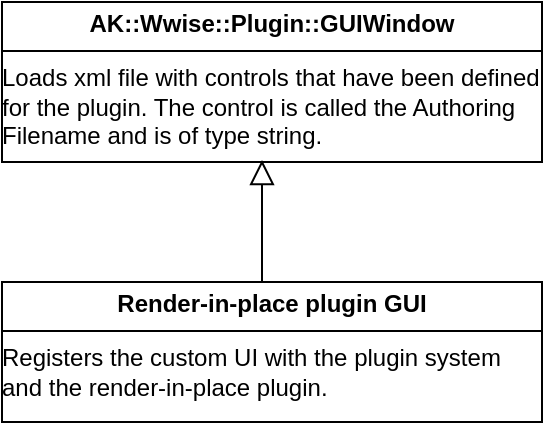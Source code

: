 <mxfile version="26.0.16">
  <diagram id="C5RBs43oDa-KdzZeNtuy" name="Page-1">
    <mxGraphModel dx="2029" dy="1110" grid="1" gridSize="10" guides="1" tooltips="1" connect="1" arrows="1" fold="1" page="1" pageScale="1" pageWidth="827" pageHeight="1169" math="0" shadow="0">
      <root>
        <mxCell id="WIyWlLk6GJQsqaUBKTNV-0" />
        <mxCell id="WIyWlLk6GJQsqaUBKTNV-1" parent="WIyWlLk6GJQsqaUBKTNV-0" />
        <mxCell id="UsuCnhHAHg_JXia3XkVa-7" value="&lt;p style=&quot;margin: 4px 0px 0px; text-align: center;&quot;&gt;&lt;b&gt;AK::Wwise::Plugin::GUIWindow&lt;/b&gt;&lt;/p&gt;&lt;hr size=&quot;1&quot; style=&quot;border-style:solid;&quot;&gt;&lt;div style=&quot;height:2px;&quot;&gt;Loads xml file with controls that have been defined for the plugin. The control is called the Authoring Filename and is of type string.&lt;/div&gt;&lt;div style=&quot;height:2px;&quot;&gt;&lt;br&gt;&lt;/div&gt;" style="verticalAlign=top;align=left;overflow=fill;html=1;whiteSpace=wrap;spacingTop=0;spacingLeft=0;spacingBottom=0;spacingRight=0;perimeterSpacing=0;" parent="WIyWlLk6GJQsqaUBKTNV-1" vertex="1">
          <mxGeometry x="190" y="80" width="270" height="80" as="geometry" />
        </mxCell>
        <mxCell id="UsuCnhHAHg_JXia3XkVa-9" value="&lt;p style=&quot;margin:0px;margin-top:4px;text-align:center;&quot;&gt;&lt;b&gt;Render-in-place plugin GUI&lt;/b&gt;&lt;/p&gt;&lt;hr size=&quot;1&quot; style=&quot;border-style:solid;&quot;&gt;&lt;div style=&quot;height:2px;&quot;&gt;Registers the custom UI with the plugin system and the render-in-place plugin.&lt;/div&gt;" style="verticalAlign=top;align=left;overflow=fill;html=1;whiteSpace=wrap;" parent="WIyWlLk6GJQsqaUBKTNV-1" vertex="1">
          <mxGeometry x="190" y="220" width="270" height="70" as="geometry" />
        </mxCell>
        <mxCell id="UsuCnhHAHg_JXia3XkVa-11" value="" style="endArrow=block;endSize=10;endFill=0;shadow=0;strokeWidth=1;rounded=0;elbow=vertical;" parent="WIyWlLk6GJQsqaUBKTNV-1" edge="1">
          <mxGeometry width="160" relative="1" as="geometry">
            <mxPoint x="320" y="220" as="sourcePoint" />
            <mxPoint x="320" y="159" as="targetPoint" />
          </mxGeometry>
        </mxCell>
      </root>
    </mxGraphModel>
  </diagram>
</mxfile>
